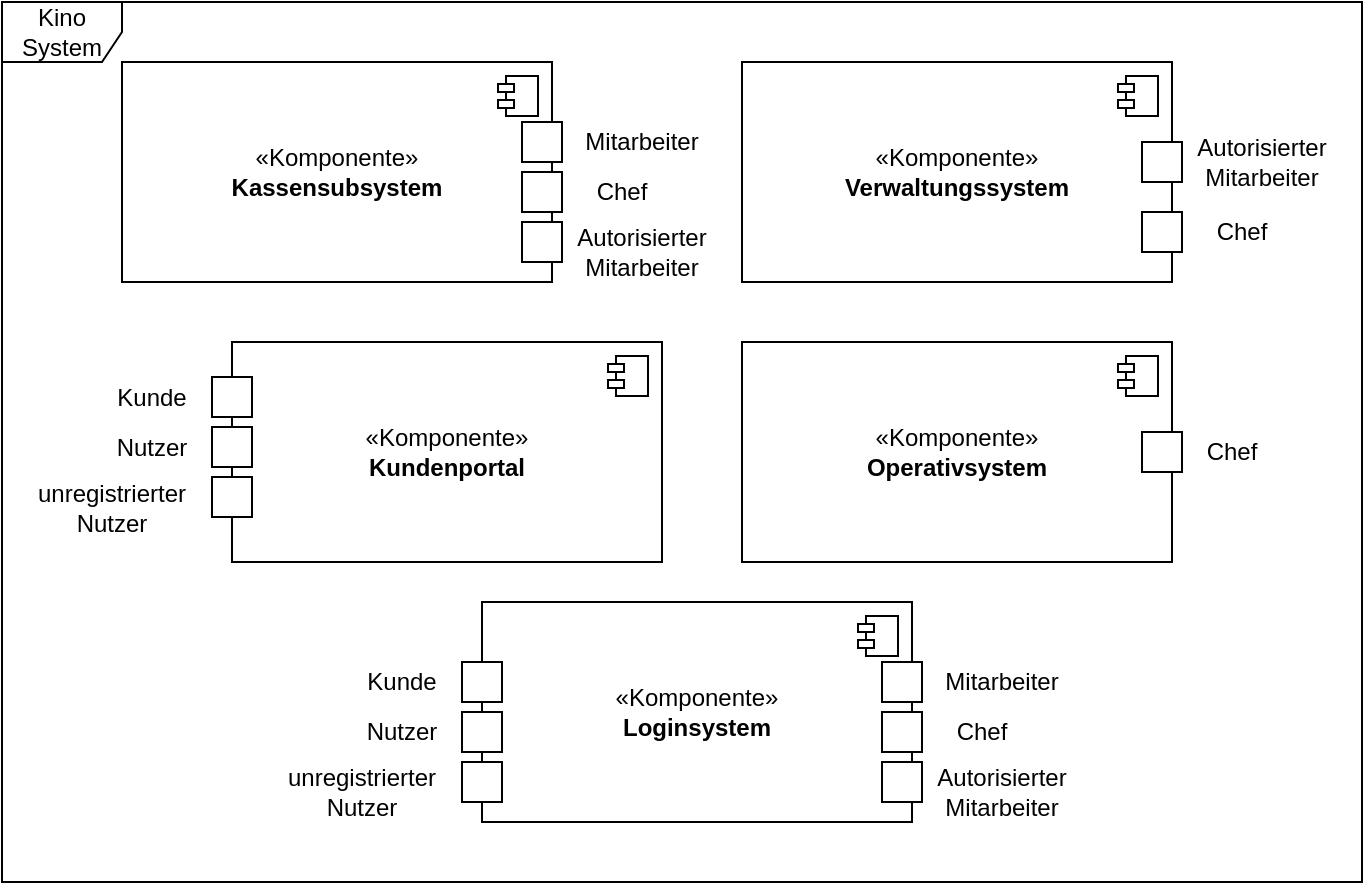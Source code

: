 <mxfile version="24.2.5" type="device">
  <diagram name="Page-1" id="58cdce13-f638-feb5-8d6f-7d28b1aa9fa0">
    <mxGraphModel dx="1050" dy="609" grid="1" gridSize="10" guides="1" tooltips="1" connect="1" arrows="1" fold="1" page="1" pageScale="1" pageWidth="1100" pageHeight="850" background="none" math="0" shadow="0">
      <root>
        <mxCell id="0" />
        <mxCell id="1" parent="0" />
        <mxCell id="spy-1TlKtiLTEOFrjTHa-1" value="Kino System" style="shape=umlFrame;whiteSpace=wrap;html=1;pointerEvents=0;" parent="1" vertex="1">
          <mxGeometry x="220" y="180" width="680" height="440" as="geometry" />
        </mxCell>
        <mxCell id="spy-1TlKtiLTEOFrjTHa-8" value="" style="group" parent="1" vertex="1" connectable="0">
          <mxGeometry x="590" y="210" width="290" height="110" as="geometry" />
        </mxCell>
        <mxCell id="spy-1TlKtiLTEOFrjTHa-2" value="«Komponente»&lt;br&gt;&lt;b&gt;Verwaltungssystem&lt;/b&gt;" style="html=1;dropTarget=0;whiteSpace=wrap;" parent="spy-1TlKtiLTEOFrjTHa-8" vertex="1">
          <mxGeometry width="215" height="110" as="geometry" />
        </mxCell>
        <mxCell id="spy-1TlKtiLTEOFrjTHa-3" value="" style="shape=module;jettyWidth=8;jettyHeight=4;" parent="spy-1TlKtiLTEOFrjTHa-2" vertex="1">
          <mxGeometry x="1" width="20" height="20" relative="1" as="geometry">
            <mxPoint x="-27" y="7" as="offset" />
          </mxGeometry>
        </mxCell>
        <mxCell id="spy-1TlKtiLTEOFrjTHa-4" value="" style="whiteSpace=wrap;html=1;aspect=fixed;" parent="spy-1TlKtiLTEOFrjTHa-8" vertex="1">
          <mxGeometry x="200" y="40" width="20" height="20" as="geometry" />
        </mxCell>
        <mxCell id="spy-1TlKtiLTEOFrjTHa-5" value="" style="whiteSpace=wrap;html=1;aspect=fixed;" parent="spy-1TlKtiLTEOFrjTHa-8" vertex="1">
          <mxGeometry x="200" y="75" width="20" height="20" as="geometry" />
        </mxCell>
        <mxCell id="spy-1TlKtiLTEOFrjTHa-6" value="Autorisierter Mitarbeiter" style="text;html=1;align=center;verticalAlign=middle;whiteSpace=wrap;rounded=0;" parent="spy-1TlKtiLTEOFrjTHa-8" vertex="1">
          <mxGeometry x="230" y="35" width="60" height="30" as="geometry" />
        </mxCell>
        <mxCell id="spy-1TlKtiLTEOFrjTHa-7" value="Chef" style="text;html=1;align=center;verticalAlign=middle;whiteSpace=wrap;rounded=0;" parent="spy-1TlKtiLTEOFrjTHa-8" vertex="1">
          <mxGeometry x="220" y="70" width="60" height="30" as="geometry" />
        </mxCell>
        <mxCell id="cDygoE3Ch2edbj10DY95-1" value="" style="group" parent="1" vertex="1" connectable="0">
          <mxGeometry x="590" y="350" width="290" height="110" as="geometry" />
        </mxCell>
        <mxCell id="cDygoE3Ch2edbj10DY95-2" value="«Komponente»&lt;br&gt;&lt;b&gt;Operativsystem&lt;/b&gt;" style="html=1;dropTarget=0;whiteSpace=wrap;" parent="cDygoE3Ch2edbj10DY95-1" vertex="1">
          <mxGeometry width="215" height="110" as="geometry" />
        </mxCell>
        <mxCell id="cDygoE3Ch2edbj10DY95-3" value="" style="shape=module;jettyWidth=8;jettyHeight=4;" parent="cDygoE3Ch2edbj10DY95-2" vertex="1">
          <mxGeometry x="1" width="20" height="20" relative="1" as="geometry">
            <mxPoint x="-27" y="7" as="offset" />
          </mxGeometry>
        </mxCell>
        <mxCell id="cDygoE3Ch2edbj10DY95-5" value="" style="whiteSpace=wrap;html=1;aspect=fixed;" parent="cDygoE3Ch2edbj10DY95-1" vertex="1">
          <mxGeometry x="200" y="45" width="20" height="20" as="geometry" />
        </mxCell>
        <mxCell id="cDygoE3Ch2edbj10DY95-7" value="Chef" style="text;html=1;align=center;verticalAlign=middle;whiteSpace=wrap;rounded=0;" parent="cDygoE3Ch2edbj10DY95-1" vertex="1">
          <mxGeometry x="215" y="40" width="60" height="30" as="geometry" />
        </mxCell>
        <mxCell id="cDygoE3Ch2edbj10DY95-67" value="" style="group" parent="1" vertex="1" connectable="0">
          <mxGeometry x="370" y="480" width="380" height="110" as="geometry" />
        </mxCell>
        <mxCell id="cDygoE3Ch2edbj10DY95-12" value="«Komponente»&lt;br&gt;&lt;b&gt;Loginsystem&lt;/b&gt;" style="html=1;dropTarget=0;whiteSpace=wrap;" parent="cDygoE3Ch2edbj10DY95-67" vertex="1">
          <mxGeometry x="90" width="215" height="110" as="geometry" />
        </mxCell>
        <mxCell id="cDygoE3Ch2edbj10DY95-13" value="" style="shape=module;jettyWidth=8;jettyHeight=4;" parent="cDygoE3Ch2edbj10DY95-12" vertex="1">
          <mxGeometry x="1" width="20" height="20" relative="1" as="geometry">
            <mxPoint x="-27" y="7" as="offset" />
          </mxGeometry>
        </mxCell>
        <mxCell id="cDygoE3Ch2edbj10DY95-14" value="" style="whiteSpace=wrap;html=1;aspect=fixed;" parent="cDygoE3Ch2edbj10DY95-67" vertex="1">
          <mxGeometry x="290" y="55" width="20" height="20" as="geometry" />
        </mxCell>
        <mxCell id="cDygoE3Ch2edbj10DY95-15" value="" style="whiteSpace=wrap;html=1;aspect=fixed;" parent="cDygoE3Ch2edbj10DY95-67" vertex="1">
          <mxGeometry x="290" y="80" width="20" height="20" as="geometry" />
        </mxCell>
        <mxCell id="cDygoE3Ch2edbj10DY95-16" value="Autorisierter Mitarbeiter" style="text;html=1;align=center;verticalAlign=middle;whiteSpace=wrap;rounded=0;" parent="cDygoE3Ch2edbj10DY95-67" vertex="1">
          <mxGeometry x="320" y="80" width="60" height="30" as="geometry" />
        </mxCell>
        <mxCell id="cDygoE3Ch2edbj10DY95-17" value="Chef" style="text;html=1;align=center;verticalAlign=middle;whiteSpace=wrap;rounded=0;" parent="cDygoE3Ch2edbj10DY95-67" vertex="1">
          <mxGeometry x="310" y="50" width="60" height="30" as="geometry" />
        </mxCell>
        <mxCell id="cDygoE3Ch2edbj10DY95-18" value="" style="whiteSpace=wrap;html=1;aspect=fixed;" parent="cDygoE3Ch2edbj10DY95-67" vertex="1">
          <mxGeometry x="290" y="30" width="20" height="20" as="geometry" />
        </mxCell>
        <mxCell id="cDygoE3Ch2edbj10DY95-19" value="Mitarbeiter" style="text;html=1;align=center;verticalAlign=middle;whiteSpace=wrap;rounded=0;" parent="cDygoE3Ch2edbj10DY95-67" vertex="1">
          <mxGeometry x="320" y="25" width="60" height="30" as="geometry" />
        </mxCell>
        <mxCell id="cDygoE3Ch2edbj10DY95-51" value="" style="whiteSpace=wrap;html=1;aspect=fixed;" parent="cDygoE3Ch2edbj10DY95-67" vertex="1">
          <mxGeometry x="80" y="30" width="20" height="20" as="geometry" />
        </mxCell>
        <mxCell id="cDygoE3Ch2edbj10DY95-52" value="" style="whiteSpace=wrap;html=1;aspect=fixed;" parent="cDygoE3Ch2edbj10DY95-67" vertex="1">
          <mxGeometry x="80" y="55" width="20" height="20" as="geometry" />
        </mxCell>
        <mxCell id="cDygoE3Ch2edbj10DY95-53" value="" style="whiteSpace=wrap;html=1;aspect=fixed;" parent="cDygoE3Ch2edbj10DY95-67" vertex="1">
          <mxGeometry x="80" y="80" width="20" height="20" as="geometry" />
        </mxCell>
        <mxCell id="cDygoE3Ch2edbj10DY95-54" value="Kunde" style="text;html=1;align=center;verticalAlign=middle;whiteSpace=wrap;rounded=0;" parent="cDygoE3Ch2edbj10DY95-67" vertex="1">
          <mxGeometry x="20" y="25" width="60" height="30" as="geometry" />
        </mxCell>
        <mxCell id="cDygoE3Ch2edbj10DY95-55" value="Nutzer" style="text;html=1;align=center;verticalAlign=middle;whiteSpace=wrap;rounded=0;" parent="cDygoE3Ch2edbj10DY95-67" vertex="1">
          <mxGeometry x="20" y="50" width="60" height="30" as="geometry" />
        </mxCell>
        <mxCell id="cDygoE3Ch2edbj10DY95-57" value="unregistrierter Nutzer" style="text;html=1;align=center;verticalAlign=middle;whiteSpace=wrap;rounded=0;" parent="cDygoE3Ch2edbj10DY95-67" vertex="1">
          <mxGeometry y="80" width="60" height="30" as="geometry" />
        </mxCell>
        <mxCell id="cDygoE3Ch2edbj10DY95-109" value="" style="group" parent="1" vertex="1" connectable="0">
          <mxGeometry x="245" y="350" width="305" height="110" as="geometry" />
        </mxCell>
        <mxCell id="cDygoE3Ch2edbj10DY95-90" value="«Komponente»&lt;br&gt;&lt;b&gt;Kundenportal&lt;/b&gt;" style="html=1;dropTarget=0;whiteSpace=wrap;" parent="cDygoE3Ch2edbj10DY95-109" vertex="1">
          <mxGeometry x="90" width="215" height="110" as="geometry" />
        </mxCell>
        <mxCell id="cDygoE3Ch2edbj10DY95-91" value="" style="shape=module;jettyWidth=8;jettyHeight=4;" parent="cDygoE3Ch2edbj10DY95-90" vertex="1">
          <mxGeometry x="1" width="20" height="20" relative="1" as="geometry">
            <mxPoint x="-27" y="7" as="offset" />
          </mxGeometry>
        </mxCell>
        <mxCell id="cDygoE3Ch2edbj10DY95-102" value="" style="whiteSpace=wrap;html=1;aspect=fixed;" parent="cDygoE3Ch2edbj10DY95-109" vertex="1">
          <mxGeometry x="80" y="17.5" width="20" height="20" as="geometry" />
        </mxCell>
        <mxCell id="cDygoE3Ch2edbj10DY95-103" value="" style="whiteSpace=wrap;html=1;aspect=fixed;" parent="cDygoE3Ch2edbj10DY95-109" vertex="1">
          <mxGeometry x="80" y="42.5" width="20" height="20" as="geometry" />
        </mxCell>
        <mxCell id="cDygoE3Ch2edbj10DY95-104" value="" style="whiteSpace=wrap;html=1;aspect=fixed;" parent="cDygoE3Ch2edbj10DY95-109" vertex="1">
          <mxGeometry x="80" y="67.5" width="20" height="20" as="geometry" />
        </mxCell>
        <mxCell id="cDygoE3Ch2edbj10DY95-105" value="Kunde" style="text;html=1;align=center;verticalAlign=middle;whiteSpace=wrap;rounded=0;" parent="cDygoE3Ch2edbj10DY95-109" vertex="1">
          <mxGeometry x="20" y="12.5" width="60" height="30" as="geometry" />
        </mxCell>
        <mxCell id="cDygoE3Ch2edbj10DY95-106" value="Nutzer" style="text;html=1;align=center;verticalAlign=middle;whiteSpace=wrap;rounded=0;" parent="cDygoE3Ch2edbj10DY95-109" vertex="1">
          <mxGeometry x="20" y="37.5" width="60" height="30" as="geometry" />
        </mxCell>
        <mxCell id="cDygoE3Ch2edbj10DY95-107" value="unregistrierter Nutzer" style="text;html=1;align=center;verticalAlign=middle;whiteSpace=wrap;rounded=0;" parent="cDygoE3Ch2edbj10DY95-109" vertex="1">
          <mxGeometry y="67.5" width="60" height="30" as="geometry" />
        </mxCell>
        <mxCell id="cDygoE3Ch2edbj10DY95-125" value="" style="group" parent="1" vertex="1" connectable="0">
          <mxGeometry x="280" y="210" width="290" height="110" as="geometry" />
        </mxCell>
        <mxCell id="cDygoE3Ch2edbj10DY95-111" value="«Komponente»&lt;br&gt;&lt;b&gt;Kassensubsystem&lt;/b&gt;" style="html=1;dropTarget=0;whiteSpace=wrap;" parent="cDygoE3Ch2edbj10DY95-125" vertex="1">
          <mxGeometry width="215" height="110" as="geometry" />
        </mxCell>
        <mxCell id="cDygoE3Ch2edbj10DY95-112" value="" style="shape=module;jettyWidth=8;jettyHeight=4;" parent="cDygoE3Ch2edbj10DY95-111" vertex="1">
          <mxGeometry x="1" width="20" height="20" relative="1" as="geometry">
            <mxPoint x="-27" y="7" as="offset" />
          </mxGeometry>
        </mxCell>
        <mxCell id="cDygoE3Ch2edbj10DY95-119" value="" style="whiteSpace=wrap;html=1;aspect=fixed;" parent="cDygoE3Ch2edbj10DY95-125" vertex="1">
          <mxGeometry x="200" y="55" width="20" height="20" as="geometry" />
        </mxCell>
        <mxCell id="cDygoE3Ch2edbj10DY95-120" value="" style="whiteSpace=wrap;html=1;aspect=fixed;" parent="cDygoE3Ch2edbj10DY95-125" vertex="1">
          <mxGeometry x="200" y="80" width="20" height="20" as="geometry" />
        </mxCell>
        <mxCell id="cDygoE3Ch2edbj10DY95-121" value="Autorisierter Mitarbeiter" style="text;html=1;align=center;verticalAlign=middle;whiteSpace=wrap;rounded=0;" parent="cDygoE3Ch2edbj10DY95-125" vertex="1">
          <mxGeometry x="230" y="80" width="60" height="30" as="geometry" />
        </mxCell>
        <mxCell id="cDygoE3Ch2edbj10DY95-122" value="Chef" style="text;html=1;align=center;verticalAlign=middle;whiteSpace=wrap;rounded=0;" parent="cDygoE3Ch2edbj10DY95-125" vertex="1">
          <mxGeometry x="220" y="50" width="60" height="30" as="geometry" />
        </mxCell>
        <mxCell id="cDygoE3Ch2edbj10DY95-123" value="" style="whiteSpace=wrap;html=1;aspect=fixed;" parent="cDygoE3Ch2edbj10DY95-125" vertex="1">
          <mxGeometry x="200" y="30" width="20" height="20" as="geometry" />
        </mxCell>
        <mxCell id="cDygoE3Ch2edbj10DY95-124" value="Mitarbeiter" style="text;html=1;align=center;verticalAlign=middle;whiteSpace=wrap;rounded=0;" parent="cDygoE3Ch2edbj10DY95-125" vertex="1">
          <mxGeometry x="230" y="25" width="60" height="30" as="geometry" />
        </mxCell>
      </root>
    </mxGraphModel>
  </diagram>
</mxfile>
